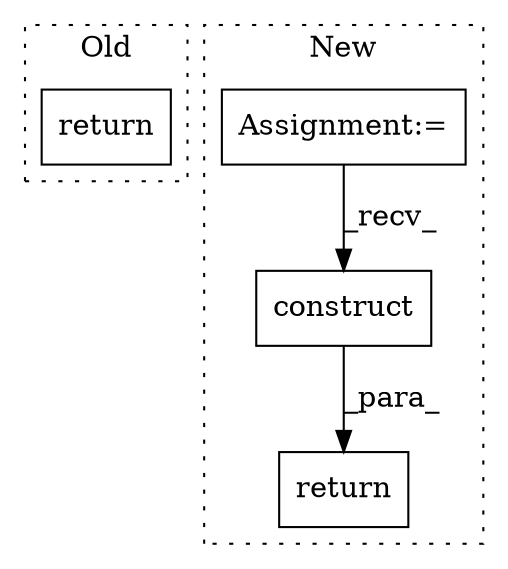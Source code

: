 digraph G {
subgraph cluster0 {
1 [label="return" a="41" s="631" l="7" shape="box"];
label = "Old";
style="dotted";
}
subgraph cluster1 {
2 [label="construct" a="32" s="502,518" l="10,1" shape="box"];
3 [label="Assignment:=" a="7" s="456" l="6" shape="box"];
4 [label="return" a="41" s="468" l="7" shape="box"];
label = "New";
style="dotted";
}
2 -> 4 [label="_para_"];
3 -> 2 [label="_recv_"];
}